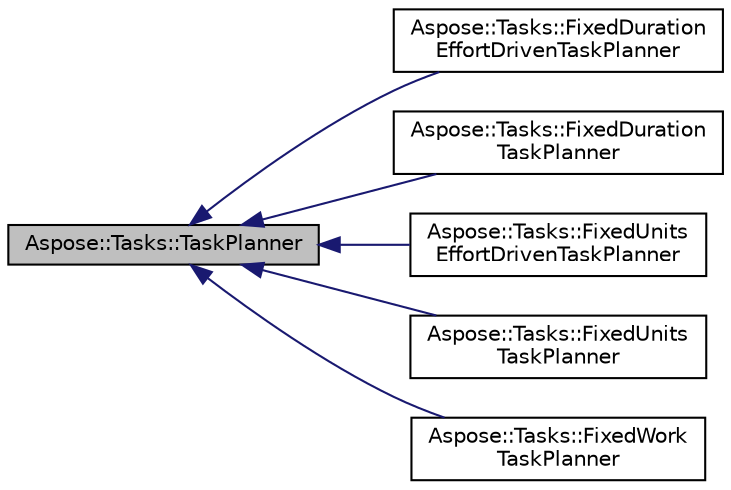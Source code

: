 digraph "Aspose::Tasks::TaskPlanner"
{
 // LATEX_PDF_SIZE
  edge [fontname="Helvetica",fontsize="10",labelfontname="Helvetica",labelfontsize="10"];
  node [fontname="Helvetica",fontsize="10",shape=record];
  rankdir="LR";
  Node1 [label="Aspose::Tasks::TaskPlanner",height=0.2,width=0.4,color="black", fillcolor="grey75", style="filled", fontcolor="black",tooltip=" "];
  Node1 -> Node2 [dir="back",color="midnightblue",fontsize="10",style="solid",fontname="Helvetica"];
  Node2 [label="Aspose::Tasks::FixedDuration\lEffortDrivenTaskPlanner",height=0.2,width=0.4,color="black", fillcolor="white", style="filled",URL="$class_aspose_1_1_tasks_1_1_fixed_duration_effort_driven_task_planner.html",tooltip=" "];
  Node1 -> Node3 [dir="back",color="midnightblue",fontsize="10",style="solid",fontname="Helvetica"];
  Node3 [label="Aspose::Tasks::FixedDuration\lTaskPlanner",height=0.2,width=0.4,color="black", fillcolor="white", style="filled",URL="$class_aspose_1_1_tasks_1_1_fixed_duration_task_planner.html",tooltip=" "];
  Node1 -> Node4 [dir="back",color="midnightblue",fontsize="10",style="solid",fontname="Helvetica"];
  Node4 [label="Aspose::Tasks::FixedUnits\lEffortDrivenTaskPlanner",height=0.2,width=0.4,color="black", fillcolor="white", style="filled",URL="$class_aspose_1_1_tasks_1_1_fixed_units_effort_driven_task_planner.html",tooltip=" "];
  Node1 -> Node5 [dir="back",color="midnightblue",fontsize="10",style="solid",fontname="Helvetica"];
  Node5 [label="Aspose::Tasks::FixedUnits\lTaskPlanner",height=0.2,width=0.4,color="black", fillcolor="white", style="filled",URL="$class_aspose_1_1_tasks_1_1_fixed_units_task_planner.html",tooltip=" "];
  Node1 -> Node6 [dir="back",color="midnightblue",fontsize="10",style="solid",fontname="Helvetica"];
  Node6 [label="Aspose::Tasks::FixedWork\lTaskPlanner",height=0.2,width=0.4,color="black", fillcolor="white", style="filled",URL="$class_aspose_1_1_tasks_1_1_fixed_work_task_planner.html",tooltip=" "];
}
